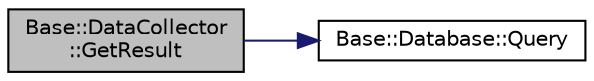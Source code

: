 digraph "Base::DataCollector::GetResult"
{
  edge [fontname="Helvetica",fontsize="10",labelfontname="Helvetica",labelfontsize="10"];
  node [fontname="Helvetica",fontsize="10",shape=record];
  rankdir="LR";
  Node1 [label="Base::DataCollector\l::GetResult",height=0.2,width=0.4,color="black", fillcolor="grey75", style="filled" fontcolor="black"];
  Node1 -> Node2 [color="midnightblue",fontsize="10",style="solid",fontname="Helvetica"];
  Node2 [label="Base::Database::Query",height=0.2,width=0.4,color="black", fillcolor="white", style="filled",URL="$classBase_1_1Database.html#addb40ac264523f60e4fbcd3797803221"];
}
